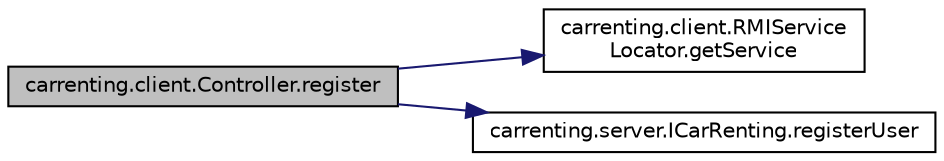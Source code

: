 digraph "carrenting.client.Controller.register"
{
 // LATEX_PDF_SIZE
  edge [fontname="Helvetica",fontsize="10",labelfontname="Helvetica",labelfontsize="10"];
  node [fontname="Helvetica",fontsize="10",shape=record];
  rankdir="LR";
  Node234 [label="carrenting.client.Controller.register",height=0.2,width=0.4,color="black", fillcolor="grey75", style="filled", fontcolor="black",tooltip=" "];
  Node234 -> Node235 [color="midnightblue",fontsize="10",style="solid",fontname="Helvetica"];
  Node235 [label="carrenting.client.RMIService\lLocator.getService",height=0.2,width=0.4,color="black", fillcolor="white", style="filled",URL="$classcarrenting_1_1client_1_1_r_m_i_service_locator.html#a0ac0c6fa2786c97632c927749a53237c",tooltip=" "];
  Node234 -> Node236 [color="midnightblue",fontsize="10",style="solid",fontname="Helvetica"];
  Node236 [label="carrenting.server.ICarRenting.registerUser",height=0.2,width=0.4,color="black", fillcolor="white", style="filled",URL="$interfacecarrenting_1_1server_1_1_i_car_renting.html#a2cc1d35537a158a56fcc8315ab18af77",tooltip=" "];
}
